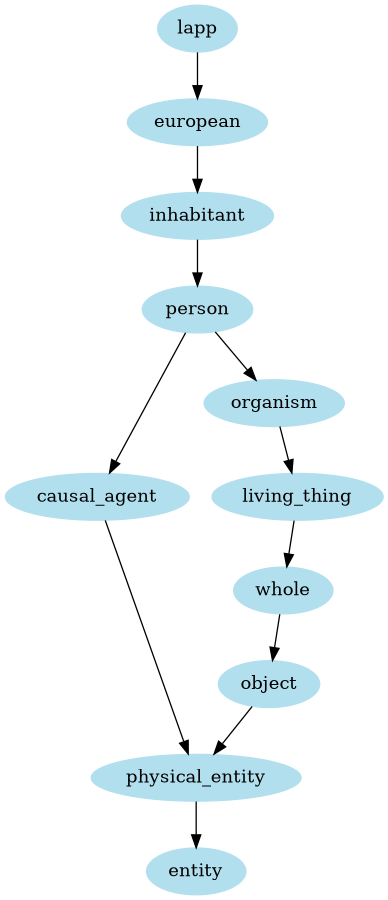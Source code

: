digraph unix {
	node [color=lightblue2 style=filled]
	size="6,6"
	lapp -> european
	european -> inhabitant
	inhabitant -> person
	person -> causal_agent
	causal_agent -> physical_entity
	physical_entity -> entity
	person -> organism
	organism -> living_thing
	living_thing -> whole
	whole -> object
	object -> physical_entity
}
